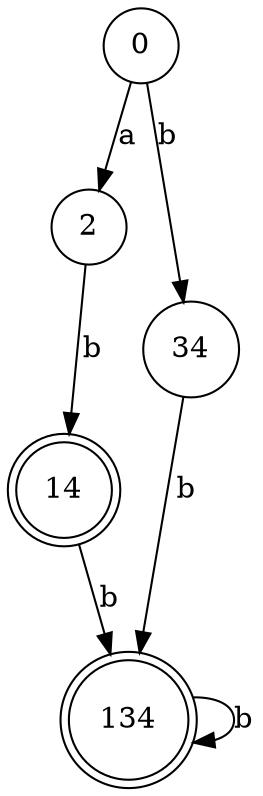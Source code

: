 digraph {
	0 [shape=circle]
	2 [shape=circle]
	34 [shape=circle]
	14 [shape=doublecircle]
	134 [shape=doublecircle]
	0 -> 2 [label=a]
	0 -> 34 [label=b]
	2 -> 14 [label=b]
	34 -> 134 [label=b]
	14 -> 134 [label=b]
	134 -> 134 [label=b]
}
